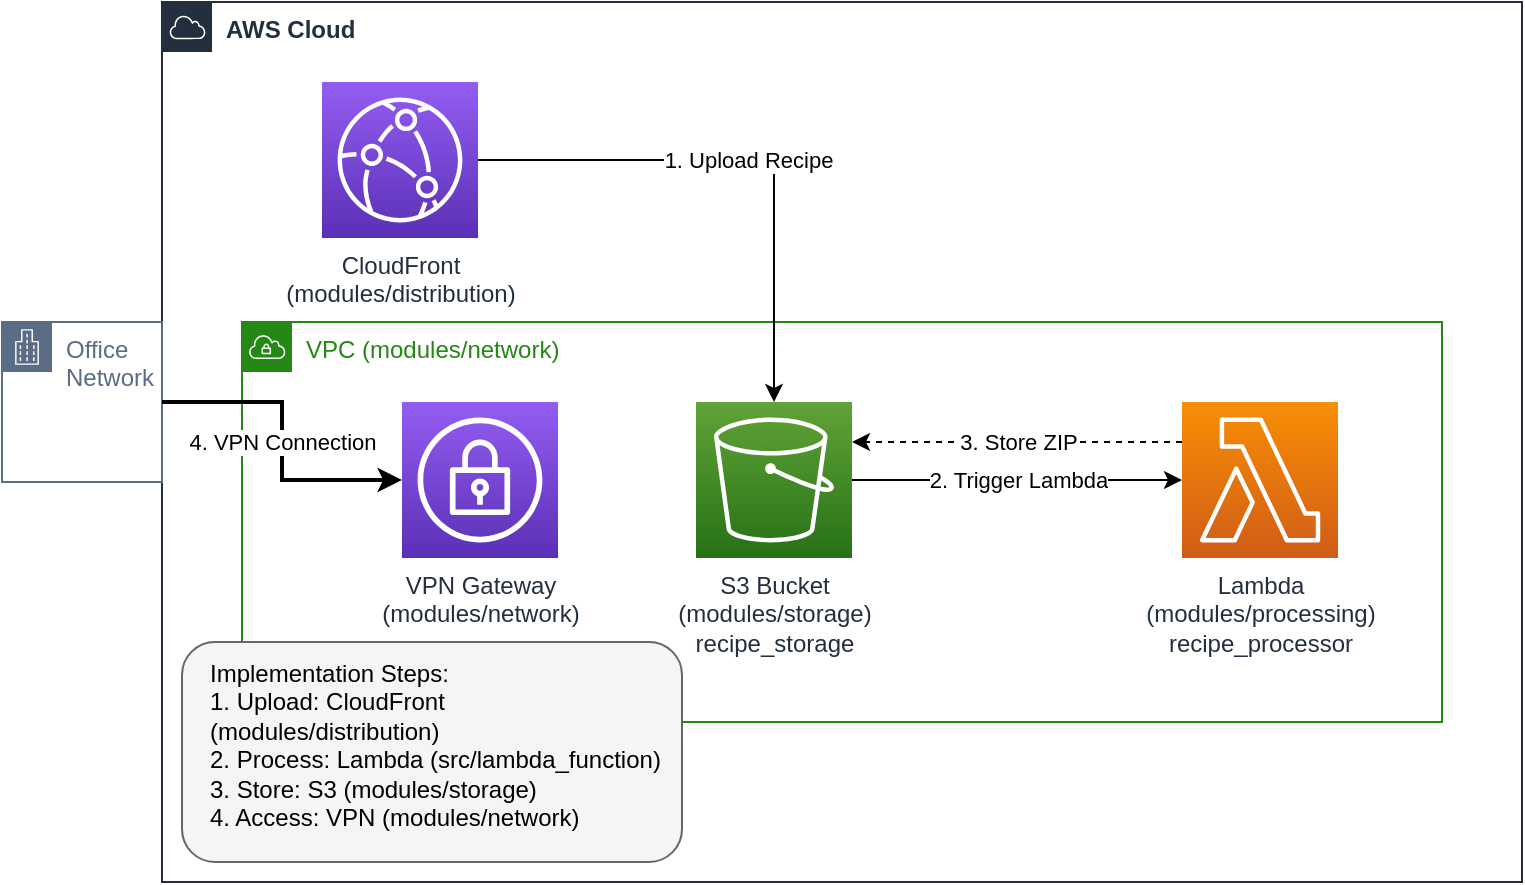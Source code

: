 <mxfile version="26.0.14">
  <diagram id="robot-recipe-system" name="Robot Recipe System">
    <mxGraphModel dx="954" dy="461" grid="1" gridSize="10" guides="1" tooltips="1" connect="1" arrows="1" fold="1" page="1" pageScale="1" pageWidth="850" pageHeight="1100" math="0" shadow="0">
      <root>
        <mxCell id="0" />
        <mxCell id="1" parent="0" />
        <mxCell id="aws_cloud" value="AWS Cloud" style="points=[[0,0],[0.25,0],[0.5,0],[0.75,0],[1,0],[1,0.25],[1,0.5],[1,0.75],[1,1],[0.75,1],[0.5,1],[0.25,1],[0,1],[0,0.75],[0,0.5],[0,0.25]];outlineConnect=0;gradientColor=none;html=1;whiteSpace=wrap;fontSize=12;fontStyle=1;container=1;pointerEvents=0;collapsible=0;recursiveResize=0;shape=mxgraph.aws4.group;grIcon=mxgraph.aws4.group_aws_cloud;strokeColor=#232F3E;fillColor=none;verticalAlign=top;align=left;spacingLeft=30;fontColor=#232F3E;dashed=0;" parent="1" vertex="1">
          <mxGeometry x="80" y="40" width="680" height="440" as="geometry" />
        </mxCell>
        <mxCell id="vpc" value="VPC (modules/network)" style="points=[[0,0],[0.25,0],[0.5,0],[0.75,0],[1,0],[1,0.25],[1,0.5],[1,0.75],[1,1],[0.75,1],[0.5,1],[0.25,1],[0,1],[0,0.75],[0,0.5],[0,0.25]];outlineConnect=0;gradientColor=none;html=1;whiteSpace=wrap;fontSize=12;fontStyle=0;container=1;pointerEvents=0;collapsible=0;recursiveResize=0;shape=mxgraph.aws4.group;grIcon=mxgraph.aws4.group_vpc;strokeColor=#248814;fillColor=none;verticalAlign=top;align=left;spacingLeft=30;fontColor=#248814;dashed=0;" parent="aws_cloud" vertex="1">
          <mxGeometry x="40" y="160" width="600" height="200" as="geometry" />
        </mxCell>
        <mxCell id="s3" value="S3 Bucket&#xa;(modules/storage)&#xa;recipe_storage" style="outlineConnect=0;fontColor=#232F3E;gradientColor=#60A337;gradientDirection=north;fillColor=#277116;strokeColor=#ffffff;dashed=0;verticalLabelPosition=bottom;verticalAlign=top;align=center;html=1;fontSize=12;fontStyle=0;aspect=fixed;shape=mxgraph.aws4.resourceIcon;resIcon=mxgraph.aws4.s3;" parent="vpc" vertex="1">
          <mxGeometry x="227" y="40" width="78" height="78" as="geometry" />
        </mxCell>
        <mxCell id="lambda" value="Lambda&#xa;(modules/processing)&#xa;recipe_processor" style="outlineConnect=0;fontColor=#232F3E;gradientColor=#F78E04;gradientDirection=north;fillColor=#D05C17;strokeColor=#ffffff;dashed=0;verticalLabelPosition=bottom;verticalAlign=top;align=center;html=1;fontSize=12;fontStyle=0;aspect=fixed;shape=mxgraph.aws4.resourceIcon;resIcon=mxgraph.aws4.lambda;" parent="vpc" vertex="1">
          <mxGeometry x="470" y="40" width="78" height="78" as="geometry" />
        </mxCell>
        <mxCell id="vpn" value="VPN Gateway&#xa;(modules/network)" style="outlineConnect=0;fontColor=#232F3E;gradientColor=#945DF2;gradientDirection=north;fillColor=#5A30B5;strokeColor=#ffffff;dashed=0;verticalLabelPosition=bottom;verticalAlign=top;align=center;html=1;fontSize=12;fontStyle=0;aspect=fixed;shape=mxgraph.aws4.resourceIcon;resIcon=mxgraph.aws4.vpn_gateway;" parent="vpc" vertex="1">
          <mxGeometry x="80" y="40" width="78" height="78" as="geometry" />
        </mxCell>
        <mxCell id="cloudfront" value="CloudFront&#xa;(modules/distribution)" style="outlineConnect=0;fontColor=#232F3E;gradientColor=#945DF2;gradientDirection=north;fillColor=#5A30B5;strokeColor=#ffffff;dashed=0;verticalLabelPosition=bottom;verticalAlign=top;align=center;html=1;fontSize=12;fontStyle=0;aspect=fixed;shape=mxgraph.aws4.resourceIcon;resIcon=mxgraph.aws4.cloudfront;" parent="aws_cloud" vertex="1">
          <mxGeometry x="80" y="40" width="78" height="78" as="geometry" />
        </mxCell>
        <mxCell id="code_refs" value="Implementation Steps:&#xa;1. Upload: CloudFront (modules/distribution)&#xa;2. Process: Lambda (src/lambda_function)&#xa;3. Store: S3 (modules/storage)&#xa;4. Access: VPN (modules/network)" style="text;html=1;strokeColor=#666666;fillColor=#f5f5f5;align=left;verticalAlign=top;whiteSpace=wrap;rounded=1;fontSize=12;spacing=4;spacingLeft=10" parent="aws_cloud" vertex="1">
          <mxGeometry x="10" y="320" width="250" height="110" as="geometry" />
        </mxCell>
        <mxCell id="office" value="Office&#xa;Network" style="points=[[0,0],[0.25,0],[0.5,0],[0.75,0],[1,0],[1,0.25],[1,0.5],[1,0.75],[1,1],[0.75,1],[0.5,1],[0.25,1],[0,1],[0,0.75],[0,0.5],[0,0.25]];outlineConnect=0;gradientColor=none;html=1;whiteSpace=wrap;fontSize=12;fontStyle=0;container=1;pointerEvents=0;collapsible=0;recursiveResize=0;shape=mxgraph.aws4.group;grIcon=mxgraph.aws4.group_corporate_data_center;strokeColor=#5A6C86;fillColor=none;verticalAlign=top;align=left;spacingLeft=30;fontColor=#5A6C86;dashed=0;" parent="1" vertex="1">
          <mxGeometry y="200" width="80" height="80" as="geometry" />
        </mxCell>
        <mxCell id="conn1" value="1. Upload Recipe" style="edgeStyle=orthogonalEdgeStyle;rounded=0;orthogonalLoop=1;jettySize=auto;html=1;" parent="1" source="cloudfront" target="s3" edge="1">
          <mxGeometry relative="1" as="geometry" />
        </mxCell>
        <mxCell id="conn2" value="2. Trigger Lambda" style="edgeStyle=orthogonalEdgeStyle;rounded=0;orthogonalLoop=1;jettySize=auto;html=1;" parent="1" source="s3" target="lambda" edge="1">
          <mxGeometry relative="1" as="geometry" />
        </mxCell>
        <mxCell id="conn3" value="3. Store ZIP" style="edgeStyle=orthogonalEdgeStyle;rounded=0;orthogonalLoop=1;jettySize=auto;html=1;dashed=1;" parent="1" source="lambda" target="s3" edge="1">
          <mxGeometry relative="1" as="geometry">
            <Array as="points">
              <mxPoint x="520" y="260" />
              <mxPoint x="320" y="260" />
            </Array>
          </mxGeometry>
        </mxCell>
        <mxCell id="conn4" value="4. VPN Connection" style="edgeStyle=orthogonalEdgeStyle;rounded=0;orthogonalLoop=1;jettySize=auto;html=1;strokeWidth=2;" parent="1" source="office" target="vpn" edge="1">
          <mxGeometry relative="1" as="geometry" />
        </mxCell>
      </root>
    </mxGraphModel>
  </diagram>
</mxfile>
